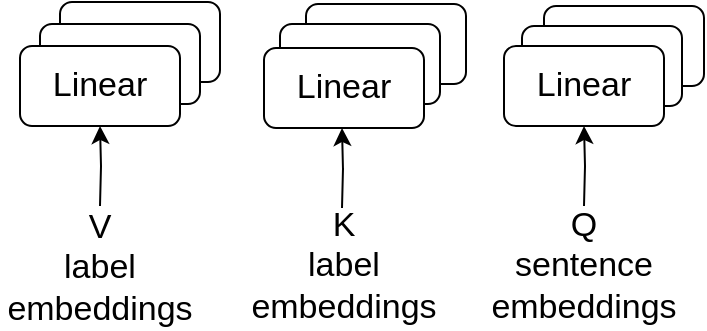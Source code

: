 <mxfile version="16.4.5" type="github">
  <diagram id="u1TdlP37AF8NgKS2AxjU" name="Page-1">
    <mxGraphModel dx="1038" dy="579" grid="1" gridSize="10" guides="1" tooltips="1" connect="1" arrows="1" fold="1" page="1" pageScale="1" pageWidth="850" pageHeight="1100" math="0" shadow="0">
      <root>
        <mxCell id="0" />
        <mxCell id="1" parent="0" />
        <mxCell id="vAh6UUQLaRG0RZP6ngGp-9" value="" style="rounded=1;whiteSpace=wrap;html=1;" vertex="1" parent="1">
          <mxGeometry x="382" y="340" width="80" height="40" as="geometry" />
        </mxCell>
        <mxCell id="vAh6UUQLaRG0RZP6ngGp-8" value="" style="rounded=1;whiteSpace=wrap;html=1;" vertex="1" parent="1">
          <mxGeometry x="371" y="350" width="80" height="40" as="geometry" />
        </mxCell>
        <mxCell id="vAh6UUQLaRG0RZP6ngGp-7" value="" style="rounded=1;whiteSpace=wrap;html=1;" vertex="1" parent="1">
          <mxGeometry x="263" y="339" width="80" height="40" as="geometry" />
        </mxCell>
        <mxCell id="vAh6UUQLaRG0RZP6ngGp-6" value="" style="rounded=1;whiteSpace=wrap;html=1;" vertex="1" parent="1">
          <mxGeometry x="250" y="349" width="80" height="40" as="geometry" />
        </mxCell>
        <mxCell id="vAh6UUQLaRG0RZP6ngGp-5" value="" style="rounded=1;whiteSpace=wrap;html=1;" vertex="1" parent="1">
          <mxGeometry x="140" y="338" width="80" height="40" as="geometry" />
        </mxCell>
        <mxCell id="vAh6UUQLaRG0RZP6ngGp-4" value="" style="rounded=1;whiteSpace=wrap;html=1;" vertex="1" parent="1">
          <mxGeometry x="130" y="349" width="80" height="40" as="geometry" />
        </mxCell>
        <mxCell id="vAh6UUQLaRG0RZP6ngGp-1" value="&lt;font style=&quot;font-size: 17px&quot;&gt;Linear&lt;/font&gt;" style="rounded=1;whiteSpace=wrap;html=1;" vertex="1" parent="1">
          <mxGeometry x="120" y="360" width="80" height="40" as="geometry" />
        </mxCell>
        <mxCell id="vAh6UUQLaRG0RZP6ngGp-2" value="&lt;font style=&quot;font-size: 17px&quot;&gt;Linear&lt;/font&gt;" style="rounded=1;whiteSpace=wrap;html=1;" vertex="1" parent="1">
          <mxGeometry x="242" y="361" width="80" height="40" as="geometry" />
        </mxCell>
        <mxCell id="vAh6UUQLaRG0RZP6ngGp-3" value="&lt;font style=&quot;font-size: 17px&quot;&gt;Linear&lt;/font&gt;" style="rounded=1;whiteSpace=wrap;html=1;" vertex="1" parent="1">
          <mxGeometry x="362" y="360" width="80" height="40" as="geometry" />
        </mxCell>
        <mxCell id="vAh6UUQLaRG0RZP6ngGp-17" value="" style="edgeStyle=orthogonalEdgeStyle;rounded=0;orthogonalLoop=1;jettySize=auto;html=1;fontSize=17;" edge="1" parent="1" target="vAh6UUQLaRG0RZP6ngGp-3">
          <mxGeometry relative="1" as="geometry">
            <mxPoint x="402" y="440" as="sourcePoint" />
          </mxGeometry>
        </mxCell>
        <mxCell id="vAh6UUQLaRG0RZP6ngGp-10" value="Q&lt;br&gt;sentence embeddings" style="text;html=1;strokeColor=none;fillColor=none;align=center;verticalAlign=middle;whiteSpace=wrap;rounded=0;fontSize=17;" vertex="1" parent="1">
          <mxGeometry x="352" y="445" width="100" height="49" as="geometry" />
        </mxCell>
        <mxCell id="vAh6UUQLaRG0RZP6ngGp-11" value="K&lt;br&gt;label embeddings" style="text;html=1;strokeColor=none;fillColor=none;align=center;verticalAlign=middle;whiteSpace=wrap;rounded=0;fontSize=17;" vertex="1" parent="1">
          <mxGeometry x="232" y="440" width="100" height="60" as="geometry" />
        </mxCell>
        <mxCell id="vAh6UUQLaRG0RZP6ngGp-13" value="" style="edgeStyle=orthogonalEdgeStyle;rounded=0;orthogonalLoop=1;jettySize=auto;html=1;fontSize=17;" edge="1" parent="1" target="vAh6UUQLaRG0RZP6ngGp-1">
          <mxGeometry relative="1" as="geometry">
            <mxPoint x="160" y="440" as="sourcePoint" />
          </mxGeometry>
        </mxCell>
        <mxCell id="vAh6UUQLaRG0RZP6ngGp-12" value="V&lt;br&gt;label&lt;br&gt;embeddings" style="text;html=1;strokeColor=none;fillColor=none;align=center;verticalAlign=middle;whiteSpace=wrap;rounded=0;fontSize=17;" vertex="1" parent="1">
          <mxGeometry x="110" y="441" width="100" height="60" as="geometry" />
        </mxCell>
        <mxCell id="vAh6UUQLaRG0RZP6ngGp-14" value="" style="edgeStyle=orthogonalEdgeStyle;rounded=0;orthogonalLoop=1;jettySize=auto;html=1;fontSize=17;" edge="1" parent="1">
          <mxGeometry relative="1" as="geometry">
            <mxPoint x="281" y="441" as="sourcePoint" />
            <mxPoint x="281" y="401" as="targetPoint" />
          </mxGeometry>
        </mxCell>
      </root>
    </mxGraphModel>
  </diagram>
</mxfile>
